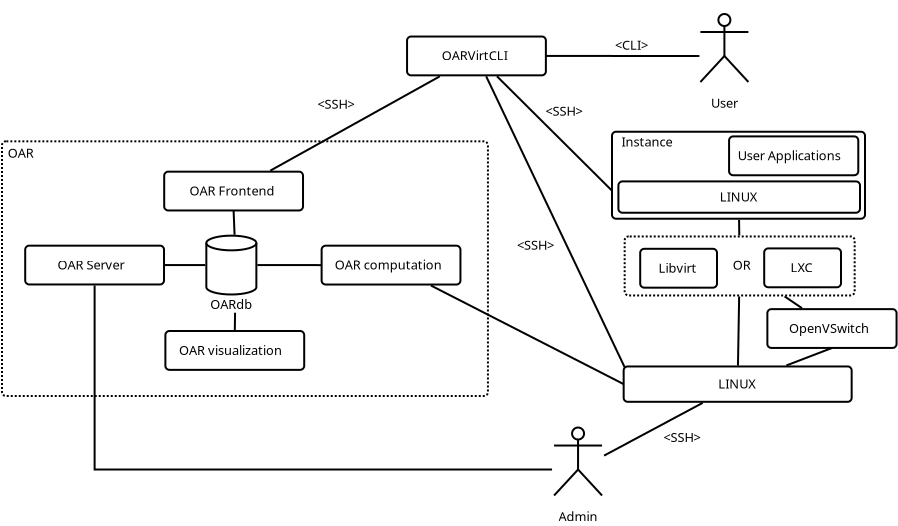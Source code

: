 <?xml version="1.0" encoding="UTF-8"?>
<dia:diagram xmlns:dia="http://www.lysator.liu.se/~alla/dia/">
  <dia:layer name="Arrière-plan" visible="true" active="true">
    <dia:object type="Standard - Box" version="0" id="O0">
      <dia:attribute name="obj_pos">
        <dia:point val="22.617,27.33"/>
      </dia:attribute>
      <dia:attribute name="obj_bb">
        <dia:rectangle val="22.567,27.28;46.964,40.115"/>
      </dia:attribute>
      <dia:attribute name="elem_corner">
        <dia:point val="22.617,27.33"/>
      </dia:attribute>
      <dia:attribute name="elem_width">
        <dia:real val="24.297"/>
      </dia:attribute>
      <dia:attribute name="elem_height">
        <dia:real val="12.735"/>
      </dia:attribute>
      <dia:attribute name="border_width">
        <dia:real val="0.1"/>
      </dia:attribute>
      <dia:attribute name="show_background">
        <dia:boolean val="false"/>
      </dia:attribute>
      <dia:attribute name="line_style">
        <dia:enum val="4"/>
      </dia:attribute>
      <dia:attribute name="corner_radius">
        <dia:real val="0.2"/>
      </dia:attribute>
    </dia:object>
    <dia:group>
      <dia:object type="Standard - Box" version="0" id="O1">
        <dia:attribute name="obj_pos">
          <dia:point val="60.885,35.721"/>
        </dia:attribute>
        <dia:attribute name="obj_bb">
          <dia:rectangle val="60.835,35.671;67.395,37.712"/>
        </dia:attribute>
        <dia:attribute name="elem_corner">
          <dia:point val="60.885,35.721"/>
        </dia:attribute>
        <dia:attribute name="elem_width">
          <dia:real val="6.46"/>
        </dia:attribute>
        <dia:attribute name="elem_height">
          <dia:real val="1.941"/>
        </dia:attribute>
        <dia:attribute name="border_width">
          <dia:real val="0.1"/>
        </dia:attribute>
        <dia:attribute name="show_background">
          <dia:boolean val="true"/>
        </dia:attribute>
        <dia:attribute name="corner_radius">
          <dia:real val="0.2"/>
        </dia:attribute>
      </dia:object>
      <dia:object type="Standard - Text" version="1" id="O2">
        <dia:attribute name="obj_pos">
          <dia:point val="61.973,36.914"/>
        </dia:attribute>
        <dia:attribute name="obj_bb">
          <dia:rectangle val="61.973,36.319;66.238,37.067"/>
        </dia:attribute>
        <dia:attribute name="text">
          <dia:composite type="text">
            <dia:attribute name="string">
              <dia:string>#OpenVSwitch#</dia:string>
            </dia:attribute>
            <dia:attribute name="font">
              <dia:font family="sans" style="0" name="Helvetica"/>
            </dia:attribute>
            <dia:attribute name="height">
              <dia:real val="0.8"/>
            </dia:attribute>
            <dia:attribute name="pos">
              <dia:point val="61.973,36.914"/>
            </dia:attribute>
            <dia:attribute name="color">
              <dia:color val="#000000"/>
            </dia:attribute>
            <dia:attribute name="alignment">
              <dia:enum val="0"/>
            </dia:attribute>
          </dia:composite>
        </dia:attribute>
        <dia:attribute name="valign">
          <dia:enum val="3"/>
        </dia:attribute>
      </dia:object>
    </dia:group>
    <dia:object type="Standard - Line" version="0" id="O3">
      <dia:attribute name="obj_pos">
        <dia:point val="59.471,31.251"/>
      </dia:attribute>
      <dia:attribute name="obj_bb">
        <dia:rectangle val="59.42,31.2;59.531,32.089"/>
      </dia:attribute>
      <dia:attribute name="conn_endpoints">
        <dia:point val="59.471,31.251"/>
        <dia:point val="59.481,32.038"/>
      </dia:attribute>
      <dia:attribute name="numcp">
        <dia:int val="1"/>
      </dia:attribute>
      <dia:connections>
        <dia:connection handle="0" to="O10" connection="8"/>
        <dia:connection handle="1" to="O18" connection="8"/>
      </dia:connections>
    </dia:object>
    <dia:object type="Standard - Line" version="0" id="O4">
      <dia:attribute name="obj_pos">
        <dia:point val="59.416,38.543"/>
      </dia:attribute>
      <dia:attribute name="obj_bb">
        <dia:rectangle val="59.365,35.037;59.525,38.594"/>
      </dia:attribute>
      <dia:attribute name="conn_endpoints">
        <dia:point val="59.416,38.543"/>
        <dia:point val="59.474,35.088"/>
      </dia:attribute>
      <dia:attribute name="numcp">
        <dia:int val="1"/>
      </dia:attribute>
      <dia:connections>
        <dia:connection handle="0" to="O16" connection="8"/>
        <dia:connection handle="1" to="O18" connection="8"/>
      </dia:connections>
    </dia:object>
    <dia:object type="Standard - Line" version="0" id="O5">
      <dia:attribute name="obj_pos">
        <dia:point val="64.115,37.663"/>
      </dia:attribute>
      <dia:attribute name="obj_bb">
        <dia:rectangle val="61.769,37.598;64.18,38.603"/>
      </dia:attribute>
      <dia:attribute name="conn_endpoints">
        <dia:point val="64.115,37.663"/>
        <dia:point val="61.834,38.538"/>
      </dia:attribute>
      <dia:attribute name="numcp">
        <dia:int val="1"/>
      </dia:attribute>
      <dia:connections>
        <dia:connection handle="0" to="O1" connection="6"/>
        <dia:connection handle="1" to="O16" connection="8"/>
      </dia:connections>
    </dia:object>
    <dia:object type="UML - Actor" version="0" id="O6">
      <dia:attribute name="obj_pos">
        <dia:point val="58.737,23.065"/>
      </dia:attribute>
      <dia:attribute name="obj_bb">
        <dia:rectangle val="57.437,20.315;60.037,25.815"/>
      </dia:attribute>
      <dia:attribute name="meta">
        <dia:composite type="dict"/>
      </dia:attribute>
      <dia:attribute name="elem_corner">
        <dia:point val="57.487,20.365"/>
      </dia:attribute>
      <dia:attribute name="elem_width">
        <dia:real val="2.5"/>
      </dia:attribute>
      <dia:attribute name="elem_height">
        <dia:real val="5.4"/>
      </dia:attribute>
      <dia:attribute name="line_width">
        <dia:real val="0.1"/>
      </dia:attribute>
      <dia:attribute name="line_colour">
        <dia:color val="#000000"/>
      </dia:attribute>
      <dia:attribute name="fill_colour">
        <dia:color val="#ffffff"/>
      </dia:attribute>
      <dia:attribute name="text">
        <dia:composite type="text">
          <dia:attribute name="string">
            <dia:string>#User#</dia:string>
          </dia:attribute>
          <dia:attribute name="font">
            <dia:font family="sans" style="0" name="Helvetica"/>
          </dia:attribute>
          <dia:attribute name="height">
            <dia:real val="0.8"/>
          </dia:attribute>
          <dia:attribute name="pos">
            <dia:point val="58.737,25.56"/>
          </dia:attribute>
          <dia:attribute name="color">
            <dia:color val="#000000"/>
          </dia:attribute>
          <dia:attribute name="alignment">
            <dia:enum val="1"/>
          </dia:attribute>
        </dia:composite>
      </dia:attribute>
    </dia:object>
    <dia:object type="UML - Actor" version="0" id="O7">
      <dia:attribute name="obj_pos">
        <dia:point val="51.42,43.741"/>
      </dia:attribute>
      <dia:attribute name="obj_bb">
        <dia:rectangle val="50.12,40.991;52.72,46.491"/>
      </dia:attribute>
      <dia:attribute name="meta">
        <dia:composite type="dict"/>
      </dia:attribute>
      <dia:attribute name="elem_corner">
        <dia:point val="50.17,41.041"/>
      </dia:attribute>
      <dia:attribute name="elem_width">
        <dia:real val="2.5"/>
      </dia:attribute>
      <dia:attribute name="elem_height">
        <dia:real val="5.4"/>
      </dia:attribute>
      <dia:attribute name="line_width">
        <dia:real val="0.1"/>
      </dia:attribute>
      <dia:attribute name="line_colour">
        <dia:color val="#000000"/>
      </dia:attribute>
      <dia:attribute name="fill_colour">
        <dia:color val="#ffffff"/>
      </dia:attribute>
      <dia:attribute name="text">
        <dia:composite type="text">
          <dia:attribute name="string">
            <dia:string>#Admin#</dia:string>
          </dia:attribute>
          <dia:attribute name="font">
            <dia:font family="sans" style="0" name="Helvetica"/>
          </dia:attribute>
          <dia:attribute name="height">
            <dia:real val="0.8"/>
          </dia:attribute>
          <dia:attribute name="pos">
            <dia:point val="51.42,46.236"/>
          </dia:attribute>
          <dia:attribute name="color">
            <dia:color val="#000000"/>
          </dia:attribute>
          <dia:attribute name="alignment">
            <dia:enum val="1"/>
          </dia:attribute>
        </dia:composite>
      </dia:attribute>
    </dia:object>
    <dia:object type="Standard - Line" version="0" id="O8">
      <dia:attribute name="obj_pos">
        <dia:point val="49.811,23.062"/>
      </dia:attribute>
      <dia:attribute name="obj_bb">
        <dia:rectangle val="49.761,23.012;57.537,23.115"/>
      </dia:attribute>
      <dia:attribute name="conn_endpoints">
        <dia:point val="49.811,23.062"/>
        <dia:point val="57.487,23.065"/>
      </dia:attribute>
      <dia:attribute name="numcp">
        <dia:int val="1"/>
      </dia:attribute>
      <dia:connections>
        <dia:connection handle="0" to="O44" connection="4"/>
        <dia:connection handle="1" to="O6" connection="3"/>
      </dia:connections>
    </dia:object>
    <dia:object type="Standard - Line" version="0" id="O9">
      <dia:attribute name="obj_pos">
        <dia:point val="53.437,30.119"/>
      </dia:attribute>
      <dia:attribute name="obj_bb">
        <dia:rectangle val="47.297,24.012;53.508,30.189"/>
      </dia:attribute>
      <dia:attribute name="conn_endpoints">
        <dia:point val="53.437,30.119"/>
        <dia:point val="47.367,24.082"/>
      </dia:attribute>
      <dia:attribute name="numcp">
        <dia:int val="1"/>
      </dia:attribute>
      <dia:connections>
        <dia:connection handle="0" to="O12" connection="3"/>
        <dia:connection handle="1" to="O44" connection="8"/>
      </dia:connections>
    </dia:object>
    <dia:group>
      <dia:object type="Standard - Box" version="0" id="O10">
        <dia:attribute name="obj_pos">
          <dia:point val="53.117,26.851"/>
        </dia:attribute>
        <dia:attribute name="obj_bb">
          <dia:rectangle val="53.067,26.801;65.817,31.251"/>
        </dia:attribute>
        <dia:attribute name="elem_corner">
          <dia:point val="53.117,26.851"/>
        </dia:attribute>
        <dia:attribute name="elem_width">
          <dia:real val="12.65"/>
        </dia:attribute>
        <dia:attribute name="elem_height">
          <dia:real val="4.35"/>
        </dia:attribute>
        <dia:attribute name="border_width">
          <dia:real val="0.1"/>
        </dia:attribute>
        <dia:attribute name="show_background">
          <dia:boolean val="true"/>
        </dia:attribute>
        <dia:attribute name="corner_radius">
          <dia:real val="0.2"/>
        </dia:attribute>
      </dia:object>
      <dia:object type="Standard - Text" version="1" id="O11">
        <dia:attribute name="obj_pos">
          <dia:point val="53.591,27.591"/>
        </dia:attribute>
        <dia:attribute name="obj_bb">
          <dia:rectangle val="53.591,26.996;56.313,27.743"/>
        </dia:attribute>
        <dia:attribute name="text">
          <dia:composite type="text">
            <dia:attribute name="string">
              <dia:string>#Instance#</dia:string>
            </dia:attribute>
            <dia:attribute name="font">
              <dia:font family="sans" style="0" name="Helvetica"/>
            </dia:attribute>
            <dia:attribute name="height">
              <dia:real val="0.8"/>
            </dia:attribute>
            <dia:attribute name="pos">
              <dia:point val="53.591,27.591"/>
            </dia:attribute>
            <dia:attribute name="color">
              <dia:color val="#000000"/>
            </dia:attribute>
            <dia:attribute name="alignment">
              <dia:enum val="0"/>
            </dia:attribute>
          </dia:composite>
        </dia:attribute>
        <dia:attribute name="valign">
          <dia:enum val="3"/>
        </dia:attribute>
      </dia:object>
      <dia:object type="Standard - Box" version="0" id="O12">
        <dia:attribute name="obj_pos">
          <dia:point val="53.437,29.336"/>
        </dia:attribute>
        <dia:attribute name="obj_bb">
          <dia:rectangle val="53.387,29.286;65.567,30.951"/>
        </dia:attribute>
        <dia:attribute name="elem_corner">
          <dia:point val="53.437,29.336"/>
        </dia:attribute>
        <dia:attribute name="elem_width">
          <dia:real val="12.08"/>
        </dia:attribute>
        <dia:attribute name="elem_height">
          <dia:real val="1.565"/>
        </dia:attribute>
        <dia:attribute name="border_width">
          <dia:real val="0.1"/>
        </dia:attribute>
        <dia:attribute name="show_background">
          <dia:boolean val="true"/>
        </dia:attribute>
        <dia:attribute name="corner_radius">
          <dia:real val="0.2"/>
        </dia:attribute>
      </dia:object>
      <dia:object type="Standard - Text" version="1" id="O13">
        <dia:attribute name="obj_pos">
          <dia:point val="58.51,30.341"/>
        </dia:attribute>
        <dia:attribute name="obj_bb">
          <dia:rectangle val="58.51,29.746;60.442,30.494"/>
        </dia:attribute>
        <dia:attribute name="text">
          <dia:composite type="text">
            <dia:attribute name="string">
              <dia:string>#LINUX#</dia:string>
            </dia:attribute>
            <dia:attribute name="font">
              <dia:font family="sans" style="0" name="Helvetica"/>
            </dia:attribute>
            <dia:attribute name="height">
              <dia:real val="0.8"/>
            </dia:attribute>
            <dia:attribute name="pos">
              <dia:point val="58.51,30.341"/>
            </dia:attribute>
            <dia:attribute name="color">
              <dia:color val="#000000"/>
            </dia:attribute>
            <dia:attribute name="alignment">
              <dia:enum val="0"/>
            </dia:attribute>
          </dia:composite>
        </dia:attribute>
        <dia:attribute name="valign">
          <dia:enum val="3"/>
        </dia:attribute>
      </dia:object>
      <dia:object type="Standard - Box" version="0" id="O14">
        <dia:attribute name="obj_pos">
          <dia:point val="58.971,27.086"/>
        </dia:attribute>
        <dia:attribute name="obj_bb">
          <dia:rectangle val="58.921,27.036;65.481,29.078"/>
        </dia:attribute>
        <dia:attribute name="elem_corner">
          <dia:point val="58.971,27.086"/>
        </dia:attribute>
        <dia:attribute name="elem_width">
          <dia:real val="6.46"/>
        </dia:attribute>
        <dia:attribute name="elem_height">
          <dia:real val="1.941"/>
        </dia:attribute>
        <dia:attribute name="border_width">
          <dia:real val="0.1"/>
        </dia:attribute>
        <dia:attribute name="show_background">
          <dia:boolean val="true"/>
        </dia:attribute>
        <dia:attribute name="corner_radius">
          <dia:real val="0.2"/>
        </dia:attribute>
      </dia:object>
      <dia:object type="Standard - Text" version="1" id="O15">
        <dia:attribute name="obj_pos">
          <dia:point val="59.406,28.279"/>
        </dia:attribute>
        <dia:attribute name="obj_bb">
          <dia:rectangle val="59.406,27.684;64.976,28.432"/>
        </dia:attribute>
        <dia:attribute name="text">
          <dia:composite type="text">
            <dia:attribute name="string">
              <dia:string>#User Applications#</dia:string>
            </dia:attribute>
            <dia:attribute name="font">
              <dia:font family="sans" style="0" name="Helvetica"/>
            </dia:attribute>
            <dia:attribute name="height">
              <dia:real val="0.8"/>
            </dia:attribute>
            <dia:attribute name="pos">
              <dia:point val="59.406,28.279"/>
            </dia:attribute>
            <dia:attribute name="color">
              <dia:color val="#000000"/>
            </dia:attribute>
            <dia:attribute name="alignment">
              <dia:enum val="0"/>
            </dia:attribute>
          </dia:composite>
        </dia:attribute>
        <dia:attribute name="valign">
          <dia:enum val="3"/>
        </dia:attribute>
      </dia:object>
    </dia:group>
    <dia:object type="Standard - Box" version="0" id="O16">
      <dia:attribute name="obj_pos">
        <dia:point val="53.7,38.587"/>
      </dia:attribute>
      <dia:attribute name="obj_bb">
        <dia:rectangle val="53.65,38.538;65.15,40.406"/>
      </dia:attribute>
      <dia:attribute name="elem_corner">
        <dia:point val="53.7,38.587"/>
      </dia:attribute>
      <dia:attribute name="elem_width">
        <dia:real val="11.4"/>
      </dia:attribute>
      <dia:attribute name="elem_height">
        <dia:real val="1.769"/>
      </dia:attribute>
      <dia:attribute name="border_width">
        <dia:real val="0.1"/>
      </dia:attribute>
      <dia:attribute name="show_background">
        <dia:boolean val="true"/>
      </dia:attribute>
      <dia:attribute name="corner_radius">
        <dia:real val="0.2"/>
      </dia:attribute>
    </dia:object>
    <dia:object type="Standard - Text" version="1" id="O17">
      <dia:attribute name="obj_pos">
        <dia:point val="58.434,39.693"/>
      </dia:attribute>
      <dia:attribute name="obj_bb">
        <dia:rectangle val="58.434,39.098;60.366,39.846"/>
      </dia:attribute>
      <dia:attribute name="text">
        <dia:composite type="text">
          <dia:attribute name="string">
            <dia:string>#LINUX#</dia:string>
          </dia:attribute>
          <dia:attribute name="font">
            <dia:font family="sans" style="0" name="Helvetica"/>
          </dia:attribute>
          <dia:attribute name="height">
            <dia:real val="0.8"/>
          </dia:attribute>
          <dia:attribute name="pos">
            <dia:point val="58.434,39.693"/>
          </dia:attribute>
          <dia:attribute name="color">
            <dia:color val="#000000"/>
          </dia:attribute>
          <dia:attribute name="alignment">
            <dia:enum val="0"/>
          </dia:attribute>
        </dia:composite>
      </dia:attribute>
      <dia:attribute name="valign">
        <dia:enum val="3"/>
      </dia:attribute>
    </dia:object>
    <dia:group>
      <dia:object type="Standard - Box" version="0" id="O18">
        <dia:attribute name="obj_pos">
          <dia:point val="53.75,32.087"/>
        </dia:attribute>
        <dia:attribute name="obj_bb">
          <dia:rectangle val="53.7,32.038;65.3,35.087"/>
        </dia:attribute>
        <dia:attribute name="elem_corner">
          <dia:point val="53.75,32.087"/>
        </dia:attribute>
        <dia:attribute name="elem_width">
          <dia:real val="11.5"/>
        </dia:attribute>
        <dia:attribute name="elem_height">
          <dia:real val="2.95"/>
        </dia:attribute>
        <dia:attribute name="border_width">
          <dia:real val="0.1"/>
        </dia:attribute>
        <dia:attribute name="show_background">
          <dia:boolean val="false"/>
        </dia:attribute>
        <dia:attribute name="line_style">
          <dia:enum val="4"/>
        </dia:attribute>
        <dia:attribute name="corner_radius">
          <dia:real val="0.2"/>
        </dia:attribute>
      </dia:object>
      <dia:group>
        <dia:object type="Standard - Box" version="0" id="O19">
          <dia:attribute name="obj_pos">
            <dia:point val="54.527,32.706"/>
          </dia:attribute>
          <dia:attribute name="obj_bb">
            <dia:rectangle val="54.477,32.656;58.417,34.697"/>
          </dia:attribute>
          <dia:attribute name="elem_corner">
            <dia:point val="54.527,32.706"/>
          </dia:attribute>
          <dia:attribute name="elem_width">
            <dia:real val="3.84"/>
          </dia:attribute>
          <dia:attribute name="elem_height">
            <dia:real val="1.941"/>
          </dia:attribute>
          <dia:attribute name="border_width">
            <dia:real val="0.1"/>
          </dia:attribute>
          <dia:attribute name="show_background">
            <dia:boolean val="true"/>
          </dia:attribute>
          <dia:attribute name="corner_radius">
            <dia:real val="0.2"/>
          </dia:attribute>
        </dia:object>
        <dia:object type="Standard - Text" version="1" id="O20">
          <dia:attribute name="obj_pos">
            <dia:point val="55.441,33.899"/>
          </dia:attribute>
          <dia:attribute name="obj_bb">
            <dia:rectangle val="55.441,33.304;57.453,34.052"/>
          </dia:attribute>
          <dia:attribute name="text">
            <dia:composite type="text">
              <dia:attribute name="string">
                <dia:string>#Libvirt#</dia:string>
              </dia:attribute>
              <dia:attribute name="font">
                <dia:font family="sans" style="0" name="Helvetica"/>
              </dia:attribute>
              <dia:attribute name="height">
                <dia:real val="0.8"/>
              </dia:attribute>
              <dia:attribute name="pos">
                <dia:point val="55.441,33.899"/>
              </dia:attribute>
              <dia:attribute name="color">
                <dia:color val="#000000"/>
              </dia:attribute>
              <dia:attribute name="alignment">
                <dia:enum val="0"/>
              </dia:attribute>
            </dia:composite>
          </dia:attribute>
          <dia:attribute name="valign">
            <dia:enum val="3"/>
          </dia:attribute>
        </dia:object>
      </dia:group>
      <dia:group>
        <dia:object type="Standard - Box" version="0" id="O21">
          <dia:attribute name="obj_pos">
            <dia:point val="60.727,32.686"/>
          </dia:attribute>
          <dia:attribute name="obj_bb">
            <dia:rectangle val="60.677,32.636;64.617,34.678"/>
          </dia:attribute>
          <dia:attribute name="elem_corner">
            <dia:point val="60.727,32.686"/>
          </dia:attribute>
          <dia:attribute name="elem_width">
            <dia:real val="3.84"/>
          </dia:attribute>
          <dia:attribute name="elem_height">
            <dia:real val="1.941"/>
          </dia:attribute>
          <dia:attribute name="border_width">
            <dia:real val="0.1"/>
          </dia:attribute>
          <dia:attribute name="show_background">
            <dia:boolean val="true"/>
          </dia:attribute>
          <dia:attribute name="corner_radius">
            <dia:real val="0.2"/>
          </dia:attribute>
        </dia:object>
        <dia:object type="Standard - Text" version="1" id="O22">
          <dia:attribute name="obj_pos">
            <dia:point val="62.038,33.879"/>
          </dia:attribute>
          <dia:attribute name="obj_bb">
            <dia:rectangle val="62.038,33.284;63.233,34.032"/>
          </dia:attribute>
          <dia:attribute name="text">
            <dia:composite type="text">
              <dia:attribute name="string">
                <dia:string>#LXC#</dia:string>
              </dia:attribute>
              <dia:attribute name="font">
                <dia:font family="sans" style="0" name="Helvetica"/>
              </dia:attribute>
              <dia:attribute name="height">
                <dia:real val="0.8"/>
              </dia:attribute>
              <dia:attribute name="pos">
                <dia:point val="62.038,33.879"/>
              </dia:attribute>
              <dia:attribute name="color">
                <dia:color val="#000000"/>
              </dia:attribute>
              <dia:attribute name="alignment">
                <dia:enum val="0"/>
              </dia:attribute>
            </dia:composite>
          </dia:attribute>
          <dia:attribute name="valign">
            <dia:enum val="3"/>
          </dia:attribute>
        </dia:object>
      </dia:group>
      <dia:object type="Standard - Text" version="1" id="O23">
        <dia:attribute name="obj_pos">
          <dia:point val="59.15,33.75"/>
        </dia:attribute>
        <dia:attribute name="obj_bb">
          <dia:rectangle val="59.15,33.155;60.1,33.903"/>
        </dia:attribute>
        <dia:attribute name="text">
          <dia:composite type="text">
            <dia:attribute name="string">
              <dia:string>#OR#</dia:string>
            </dia:attribute>
            <dia:attribute name="font">
              <dia:font family="sans" style="0" name="Helvetica"/>
            </dia:attribute>
            <dia:attribute name="height">
              <dia:real val="0.8"/>
            </dia:attribute>
            <dia:attribute name="pos">
              <dia:point val="59.15,33.75"/>
            </dia:attribute>
            <dia:attribute name="color">
              <dia:color val="#000000"/>
            </dia:attribute>
            <dia:attribute name="alignment">
              <dia:enum val="0"/>
            </dia:attribute>
          </dia:composite>
        </dia:attribute>
        <dia:attribute name="valign">
          <dia:enum val="3"/>
        </dia:attribute>
      </dia:object>
    </dia:group>
    <dia:object type="Standard - Line" version="0" id="O24">
      <dia:attribute name="obj_pos">
        <dia:point val="62.609,35.671"/>
      </dia:attribute>
      <dia:attribute name="obj_bb">
        <dia:rectangle val="61.68,35.018;62.679,35.74"/>
      </dia:attribute>
      <dia:attribute name="conn_endpoints">
        <dia:point val="62.609,35.671"/>
        <dia:point val="61.75,35.088"/>
      </dia:attribute>
      <dia:attribute name="numcp">
        <dia:int val="1"/>
      </dia:attribute>
      <dia:connections>
        <dia:connection handle="0" to="O1" connection="8"/>
        <dia:connection handle="1" to="O18" connection="8"/>
      </dia:connections>
    </dia:object>
    <dia:object type="Standard - Line" version="0" id="O25">
      <dia:attribute name="obj_pos">
        <dia:point val="44.507,24.082"/>
      </dia:attribute>
      <dia:attribute name="obj_bb">
        <dia:rectangle val="35.963,24.014;44.575,28.865"/>
      </dia:attribute>
      <dia:attribute name="conn_endpoints">
        <dia:point val="44.507,24.082"/>
        <dia:point val="36.031,28.797"/>
      </dia:attribute>
      <dia:attribute name="numcp">
        <dia:int val="1"/>
      </dia:attribute>
      <dia:connections>
        <dia:connection handle="0" to="O44" connection="8"/>
        <dia:connection handle="1" to="O35" connection="8"/>
      </dia:connections>
    </dia:object>
    <dia:object type="Standard - Line" version="0" id="O26">
      <dia:attribute name="obj_pos">
        <dia:point val="44.064,34.541"/>
      </dia:attribute>
      <dia:attribute name="obj_bb">
        <dia:rectangle val="43.997,34.474;53.767,39.539"/>
      </dia:attribute>
      <dia:attribute name="conn_endpoints">
        <dia:point val="44.064,34.541"/>
        <dia:point val="53.7,39.472"/>
      </dia:attribute>
      <dia:attribute name="numcp">
        <dia:int val="2"/>
      </dia:attribute>
      <dia:connections>
        <dia:connection handle="0" to="O33" connection="8"/>
        <dia:connection handle="1" to="O16" connection="3"/>
      </dia:connections>
    </dia:object>
    <dia:object type="Standard - Line" version="0" id="O27">
      <dia:attribute name="obj_pos">
        <dia:point val="32.784,33.518"/>
      </dia:attribute>
      <dia:attribute name="obj_bb">
        <dia:rectangle val="30.668,33.468;32.834,33.568"/>
      </dia:attribute>
      <dia:attribute name="conn_endpoints">
        <dia:point val="32.784,33.518"/>
        <dia:point val="30.718,33.518"/>
      </dia:attribute>
      <dia:attribute name="numcp">
        <dia:int val="1"/>
      </dia:attribute>
      <dia:connections>
        <dia:connection handle="0" to="O37" connection="2"/>
        <dia:connection handle="1" to="O40" connection="4"/>
      </dia:connections>
    </dia:object>
    <dia:object type="Standard - Line" version="0" id="O28">
      <dia:attribute name="obj_pos">
        <dia:point val="34.197,30.788"/>
      </dia:attribute>
      <dia:attribute name="obj_bb">
        <dia:rectangle val="34.145,30.736;34.297,32.055"/>
      </dia:attribute>
      <dia:attribute name="conn_endpoints">
        <dia:point val="34.197,30.788"/>
        <dia:point val="34.246,32.003"/>
      </dia:attribute>
      <dia:attribute name="numcp">
        <dia:int val="1"/>
      </dia:attribute>
      <dia:connections>
        <dia:connection handle="0" to="O35" connection="6"/>
        <dia:connection handle="1" to="O37" connection="2"/>
      </dia:connections>
    </dia:object>
    <dia:object type="Standard - Line" version="0" id="O29">
      <dia:attribute name="obj_pos">
        <dia:point val="35.386,33.519"/>
      </dia:attribute>
      <dia:attribute name="obj_bb">
        <dia:rectangle val="35.336,33.469;38.648,33.571"/>
      </dia:attribute>
      <dia:attribute name="conn_endpoints">
        <dia:point val="35.386,33.519"/>
        <dia:point val="38.598,33.52"/>
      </dia:attribute>
      <dia:attribute name="numcp">
        <dia:int val="1"/>
      </dia:attribute>
      <dia:connections>
        <dia:connection handle="0" to="O37" connection="2"/>
        <dia:connection handle="1" to="O33" connection="3"/>
      </dia:connections>
    </dia:object>
    <dia:object type="Standard - Line" version="0" id="O30">
      <dia:attribute name="obj_pos">
        <dia:point val="34.272,35.794"/>
      </dia:attribute>
      <dia:attribute name="obj_bb">
        <dia:rectangle val="34.206,35.743;34.323,36.867"/>
      </dia:attribute>
      <dia:attribute name="conn_endpoints">
        <dia:point val="34.272,35.794"/>
        <dia:point val="34.257,36.816"/>
      </dia:attribute>
      <dia:attribute name="numcp">
        <dia:int val="1"/>
      </dia:attribute>
      <dia:connections>
        <dia:connection handle="0" to="O37" connection="2"/>
        <dia:connection handle="1" to="O38" connection="1"/>
      </dia:connections>
    </dia:object>
    <dia:object type="Standard - Text" version="1" id="O31">
      <dia:attribute name="obj_pos">
        <dia:point val="34.766,33.698"/>
      </dia:attribute>
      <dia:attribute name="obj_bb">
        <dia:rectangle val="34.766,33.103;34.766,33.85"/>
      </dia:attribute>
      <dia:attribute name="text">
        <dia:composite type="text">
          <dia:attribute name="string">
            <dia:string>##</dia:string>
          </dia:attribute>
          <dia:attribute name="font">
            <dia:font family="sans" style="0" name="Helvetica"/>
          </dia:attribute>
          <dia:attribute name="height">
            <dia:real val="0.8"/>
          </dia:attribute>
          <dia:attribute name="pos">
            <dia:point val="34.766,33.698"/>
          </dia:attribute>
          <dia:attribute name="color">
            <dia:color val="#000000"/>
          </dia:attribute>
          <dia:attribute name="alignment">
            <dia:enum val="0"/>
          </dia:attribute>
        </dia:composite>
      </dia:attribute>
      <dia:attribute name="valign">
        <dia:enum val="3"/>
      </dia:attribute>
      <dia:connections>
        <dia:connection handle="0" to="O0" connection="8"/>
      </dia:connections>
    </dia:object>
    <dia:object type="Standard - Text" version="1" id="O32">
      <dia:attribute name="obj_pos">
        <dia:point val="22.91,28.151"/>
      </dia:attribute>
      <dia:attribute name="obj_bb">
        <dia:rectangle val="22.91,27.556;24.288,28.304"/>
      </dia:attribute>
      <dia:attribute name="text">
        <dia:composite type="text">
          <dia:attribute name="string">
            <dia:string>#OAR#</dia:string>
          </dia:attribute>
          <dia:attribute name="font">
            <dia:font family="sans" style="0" name="Helvetica"/>
          </dia:attribute>
          <dia:attribute name="height">
            <dia:real val="0.8"/>
          </dia:attribute>
          <dia:attribute name="pos">
            <dia:point val="22.91,28.151"/>
          </dia:attribute>
          <dia:attribute name="color">
            <dia:color val="#000000"/>
          </dia:attribute>
          <dia:attribute name="alignment">
            <dia:enum val="0"/>
          </dia:attribute>
        </dia:composite>
      </dia:attribute>
      <dia:attribute name="valign">
        <dia:enum val="3"/>
      </dia:attribute>
    </dia:object>
    <dia:group>
      <dia:object type="Standard - Box" version="0" id="O33">
        <dia:attribute name="obj_pos">
          <dia:point val="38.598,32.55"/>
        </dia:attribute>
        <dia:attribute name="obj_bb">
          <dia:rectangle val="38.548,32.5;45.59,34.541"/>
        </dia:attribute>
        <dia:attribute name="elem_corner">
          <dia:point val="38.598,32.55"/>
        </dia:attribute>
        <dia:attribute name="elem_width">
          <dia:real val="6.941"/>
        </dia:attribute>
        <dia:attribute name="elem_height">
          <dia:real val="1.941"/>
        </dia:attribute>
        <dia:attribute name="border_width">
          <dia:real val="0.1"/>
        </dia:attribute>
        <dia:attribute name="show_background">
          <dia:boolean val="true"/>
        </dia:attribute>
        <dia:attribute name="corner_radius">
          <dia:real val="0.2"/>
        </dia:attribute>
      </dia:object>
      <dia:object type="Standard - Text" version="1" id="O34">
        <dia:attribute name="obj_pos">
          <dia:point val="39.256,33.743"/>
        </dia:attribute>
        <dia:attribute name="obj_bb">
          <dia:rectangle val="39.256,33.148;44.883,33.895"/>
        </dia:attribute>
        <dia:attribute name="text">
          <dia:composite type="text">
            <dia:attribute name="string">
              <dia:string>#OAR computation#</dia:string>
            </dia:attribute>
            <dia:attribute name="font">
              <dia:font family="sans" style="0" name="Helvetica"/>
            </dia:attribute>
            <dia:attribute name="height">
              <dia:real val="0.8"/>
            </dia:attribute>
            <dia:attribute name="pos">
              <dia:point val="39.256,33.743"/>
            </dia:attribute>
            <dia:attribute name="color">
              <dia:color val="#000000"/>
            </dia:attribute>
            <dia:attribute name="alignment">
              <dia:enum val="0"/>
            </dia:attribute>
          </dia:composite>
        </dia:attribute>
        <dia:attribute name="valign">
          <dia:enum val="3"/>
        </dia:attribute>
      </dia:object>
    </dia:group>
    <dia:group>
      <dia:object type="Standard - Box" version="0" id="O35">
        <dia:attribute name="obj_pos">
          <dia:point val="30.727,28.847"/>
        </dia:attribute>
        <dia:attribute name="obj_bb">
          <dia:rectangle val="30.677,28.797;37.718,30.838"/>
        </dia:attribute>
        <dia:attribute name="elem_corner">
          <dia:point val="30.727,28.847"/>
        </dia:attribute>
        <dia:attribute name="elem_width">
          <dia:real val="6.941"/>
        </dia:attribute>
        <dia:attribute name="elem_height">
          <dia:real val="1.941"/>
        </dia:attribute>
        <dia:attribute name="border_width">
          <dia:real val="0.1"/>
        </dia:attribute>
        <dia:attribute name="show_background">
          <dia:boolean val="true"/>
        </dia:attribute>
        <dia:attribute name="corner_radius">
          <dia:real val="0.2"/>
        </dia:attribute>
      </dia:object>
      <dia:object type="Standard - Text" version="1" id="O36">
        <dia:attribute name="obj_pos">
          <dia:point val="31.996,30.04"/>
        </dia:attribute>
        <dia:attribute name="obj_bb">
          <dia:rectangle val="31.996,29.445;36.398,30.193"/>
        </dia:attribute>
        <dia:attribute name="text">
          <dia:composite type="text">
            <dia:attribute name="string">
              <dia:string>#OAR Frontend#</dia:string>
            </dia:attribute>
            <dia:attribute name="font">
              <dia:font family="sans" style="0" name="Helvetica"/>
            </dia:attribute>
            <dia:attribute name="height">
              <dia:real val="0.8"/>
            </dia:attribute>
            <dia:attribute name="pos">
              <dia:point val="31.996,30.04"/>
            </dia:attribute>
            <dia:attribute name="color">
              <dia:color val="#000000"/>
            </dia:attribute>
            <dia:attribute name="alignment">
              <dia:enum val="0"/>
            </dia:attribute>
          </dia:composite>
        </dia:attribute>
        <dia:attribute name="valign">
          <dia:enum val="3"/>
        </dia:attribute>
      </dia:object>
    </dia:group>
    <dia:object type="Network - Storage" version="1" id="O37">
      <dia:attribute name="obj_pos">
        <dia:point val="32.834,32.047"/>
      </dia:attribute>
      <dia:attribute name="obj_bb">
        <dia:rectangle val="32.784,31.997;35.386,35.842"/>
      </dia:attribute>
      <dia:attribute name="meta">
        <dia:composite type="dict"/>
      </dia:attribute>
      <dia:attribute name="elem_corner">
        <dia:point val="32.834,32.047"/>
      </dia:attribute>
      <dia:attribute name="elem_width">
        <dia:real val="2.501"/>
      </dia:attribute>
      <dia:attribute name="elem_height">
        <dia:real val="2.943"/>
      </dia:attribute>
      <dia:attribute name="line_width">
        <dia:real val="0.1"/>
      </dia:attribute>
      <dia:attribute name="line_colour">
        <dia:color val="#000000"/>
      </dia:attribute>
      <dia:attribute name="fill_colour">
        <dia:color val="#ffffff"/>
      </dia:attribute>
      <dia:attribute name="show_background">
        <dia:boolean val="true"/>
      </dia:attribute>
      <dia:attribute name="line_style">
        <dia:enum val="0"/>
        <dia:real val="1"/>
      </dia:attribute>
      <dia:attribute name="padding">
        <dia:real val="0.1"/>
      </dia:attribute>
      <dia:attribute name="text">
        <dia:composite type="text">
          <dia:attribute name="string">
            <dia:string>#OARdb#</dia:string>
          </dia:attribute>
          <dia:attribute name="font">
            <dia:font family="sans" style="0" name="Helvetica"/>
          </dia:attribute>
          <dia:attribute name="height">
            <dia:real val="0.8"/>
          </dia:attribute>
          <dia:attribute name="pos">
            <dia:point val="34.085,35.59"/>
          </dia:attribute>
          <dia:attribute name="color">
            <dia:color val="#000000"/>
          </dia:attribute>
          <dia:attribute name="alignment">
            <dia:enum val="1"/>
          </dia:attribute>
        </dia:composite>
      </dia:attribute>
      <dia:attribute name="flip_horizontal">
        <dia:boolean val="false"/>
      </dia:attribute>
      <dia:attribute name="flip_vertical">
        <dia:boolean val="false"/>
      </dia:attribute>
      <dia:attribute name="subscale">
        <dia:real val="1"/>
      </dia:attribute>
    </dia:object>
    <dia:group>
      <dia:object type="Standard - Box" version="0" id="O38">
        <dia:attribute name="obj_pos">
          <dia:point val="30.786,36.816"/>
        </dia:attribute>
        <dia:attribute name="obj_bb">
          <dia:rectangle val="30.736,36.766;37.778,38.808"/>
        </dia:attribute>
        <dia:attribute name="elem_corner">
          <dia:point val="30.786,36.816"/>
        </dia:attribute>
        <dia:attribute name="elem_width">
          <dia:real val="6.941"/>
        </dia:attribute>
        <dia:attribute name="elem_height">
          <dia:real val="1.941"/>
        </dia:attribute>
        <dia:attribute name="border_width">
          <dia:real val="0.1"/>
        </dia:attribute>
        <dia:attribute name="show_background">
          <dia:boolean val="true"/>
        </dia:attribute>
        <dia:attribute name="corner_radius">
          <dia:real val="0.2"/>
        </dia:attribute>
      </dia:object>
      <dia:object type="Standard - Text" version="1" id="O39">
        <dia:attribute name="obj_pos">
          <dia:point val="31.461,38.009"/>
        </dia:attribute>
        <dia:attribute name="obj_bb">
          <dia:rectangle val="31.461,37.414;37.036,38.162"/>
        </dia:attribute>
        <dia:attribute name="text">
          <dia:composite type="text">
            <dia:attribute name="string">
              <dia:string>#OAR visualization#</dia:string>
            </dia:attribute>
            <dia:attribute name="font">
              <dia:font family="sans" style="0" name="Helvetica"/>
            </dia:attribute>
            <dia:attribute name="height">
              <dia:real val="0.8"/>
            </dia:attribute>
            <dia:attribute name="pos">
              <dia:point val="31.461,38.009"/>
            </dia:attribute>
            <dia:attribute name="color">
              <dia:color val="#000000"/>
            </dia:attribute>
            <dia:attribute name="alignment">
              <dia:enum val="0"/>
            </dia:attribute>
          </dia:composite>
        </dia:attribute>
        <dia:attribute name="valign">
          <dia:enum val="3"/>
        </dia:attribute>
      </dia:object>
    </dia:group>
    <dia:group>
      <dia:object type="Standard - Box" version="0" id="O40">
        <dia:attribute name="obj_pos">
          <dia:point val="23.777,32.547"/>
        </dia:attribute>
        <dia:attribute name="obj_bb">
          <dia:rectangle val="23.727,32.497;30.768,34.538"/>
        </dia:attribute>
        <dia:attribute name="elem_corner">
          <dia:point val="23.777,32.547"/>
        </dia:attribute>
        <dia:attribute name="elem_width">
          <dia:real val="6.941"/>
        </dia:attribute>
        <dia:attribute name="elem_height">
          <dia:real val="1.941"/>
        </dia:attribute>
        <dia:attribute name="border_width">
          <dia:real val="0.1"/>
        </dia:attribute>
        <dia:attribute name="show_background">
          <dia:boolean val="true"/>
        </dia:attribute>
        <dia:attribute name="corner_radius">
          <dia:real val="0.2"/>
        </dia:attribute>
      </dia:object>
      <dia:object type="Standard - Text" version="1" id="O41">
        <dia:attribute name="obj_pos">
          <dia:point val="25.398,33.74"/>
        </dia:attribute>
        <dia:attribute name="obj_bb">
          <dia:rectangle val="25.398,33.145;29.08,33.893"/>
        </dia:attribute>
        <dia:attribute name="text">
          <dia:composite type="text">
            <dia:attribute name="string">
              <dia:string>#OAR Server#</dia:string>
            </dia:attribute>
            <dia:attribute name="font">
              <dia:font family="sans" style="0" name="Helvetica"/>
            </dia:attribute>
            <dia:attribute name="height">
              <dia:real val="0.8"/>
            </dia:attribute>
            <dia:attribute name="pos">
              <dia:point val="25.398,33.74"/>
            </dia:attribute>
            <dia:attribute name="color">
              <dia:color val="#000000"/>
            </dia:attribute>
            <dia:attribute name="alignment">
              <dia:enum val="0"/>
            </dia:attribute>
          </dia:composite>
        </dia:attribute>
        <dia:attribute name="valign">
          <dia:enum val="3"/>
        </dia:attribute>
      </dia:object>
    </dia:group>
    <dia:object type="Standard - Line" version="0" id="O42">
      <dia:attribute name="obj_pos">
        <dia:point val="52.72,43.045"/>
      </dia:attribute>
      <dia:attribute name="obj_bb">
        <dia:rectangle val="52.652,40.339;57.721,43.113"/>
      </dia:attribute>
      <dia:attribute name="conn_endpoints">
        <dia:point val="52.72,43.045"/>
        <dia:point val="57.653,40.406"/>
      </dia:attribute>
      <dia:attribute name="numcp">
        <dia:int val="1"/>
      </dia:attribute>
      <dia:connections>
        <dia:connection handle="0" to="O7" connection="8"/>
        <dia:connection handle="1" to="O16" connection="8"/>
      </dia:connections>
    </dia:object>
    <dia:object type="Standard - Text" version="1" id="O43">
      <dia:attribute name="obj_pos">
        <dia:point val="46.77,23.25"/>
      </dia:attribute>
      <dia:attribute name="obj_bb">
        <dia:rectangle val="46.77,22.655;46.77,23.402"/>
      </dia:attribute>
      <dia:attribute name="text">
        <dia:composite type="text">
          <dia:attribute name="string">
            <dia:string>##</dia:string>
          </dia:attribute>
          <dia:attribute name="font">
            <dia:font family="sans" style="0" name="Helvetica"/>
          </dia:attribute>
          <dia:attribute name="height">
            <dia:real val="0.8"/>
          </dia:attribute>
          <dia:attribute name="pos">
            <dia:point val="46.77,23.25"/>
          </dia:attribute>
          <dia:attribute name="color">
            <dia:color val="#000000"/>
          </dia:attribute>
          <dia:attribute name="alignment">
            <dia:enum val="0"/>
          </dia:attribute>
        </dia:composite>
      </dia:attribute>
      <dia:attribute name="valign">
        <dia:enum val="3"/>
      </dia:attribute>
    </dia:object>
    <dia:group>
      <dia:object type="Standard - Box" version="0" id="O44">
        <dia:attribute name="obj_pos">
          <dia:point val="42.87,22.091"/>
        </dia:attribute>
        <dia:attribute name="obj_bb">
          <dia:rectangle val="42.82,22.041;49.861,24.082"/>
        </dia:attribute>
        <dia:attribute name="elem_corner">
          <dia:point val="42.87,22.091"/>
        </dia:attribute>
        <dia:attribute name="elem_width">
          <dia:real val="6.941"/>
        </dia:attribute>
        <dia:attribute name="elem_height">
          <dia:real val="1.941"/>
        </dia:attribute>
        <dia:attribute name="border_width">
          <dia:real val="0.1"/>
        </dia:attribute>
        <dia:attribute name="show_background">
          <dia:boolean val="true"/>
        </dia:attribute>
        <dia:attribute name="corner_radius">
          <dia:real val="0.2"/>
        </dia:attribute>
      </dia:object>
      <dia:object type="Standard - Text" version="1" id="O45">
        <dia:attribute name="obj_pos">
          <dia:point val="44.606,23.283"/>
        </dia:attribute>
        <dia:attribute name="obj_bb">
          <dia:rectangle val="44.606,22.688;48.056,23.435"/>
        </dia:attribute>
        <dia:attribute name="text">
          <dia:composite type="text">
            <dia:attribute name="string">
              <dia:string>#OARVirtCLI#</dia:string>
            </dia:attribute>
            <dia:attribute name="font">
              <dia:font family="sans" style="0" name="Helvetica"/>
            </dia:attribute>
            <dia:attribute name="height">
              <dia:real val="0.8"/>
            </dia:attribute>
            <dia:attribute name="pos">
              <dia:point val="44.606,23.283"/>
            </dia:attribute>
            <dia:attribute name="color">
              <dia:color val="#000000"/>
            </dia:attribute>
            <dia:attribute name="alignment">
              <dia:enum val="0"/>
            </dia:attribute>
          </dia:composite>
        </dia:attribute>
        <dia:attribute name="valign">
          <dia:enum val="3"/>
        </dia:attribute>
      </dia:object>
    </dia:group>
    <dia:object type="Standard - Line" version="0" id="O46">
      <dia:attribute name="obj_pos">
        <dia:point val="53.759,38.646"/>
      </dia:attribute>
      <dia:attribute name="obj_bb">
        <dia:rectangle val="46.76,24.016;53.825,38.713"/>
      </dia:attribute>
      <dia:attribute name="conn_endpoints">
        <dia:point val="53.759,38.646"/>
        <dia:point val="46.827,24.082"/>
      </dia:attribute>
      <dia:attribute name="numcp">
        <dia:int val="1"/>
      </dia:attribute>
      <dia:connections>
        <dia:connection handle="0" to="O16" connection="0"/>
        <dia:connection handle="1" to="O44" connection="8"/>
      </dia:connections>
    </dia:object>
    <dia:object type="Standard - Text" version="1" id="O47">
      <dia:attribute name="obj_pos">
        <dia:point val="53.27,22.75"/>
      </dia:attribute>
      <dia:attribute name="obj_bb">
        <dia:rectangle val="53.27,22.136;55.359,22.94"/>
      </dia:attribute>
      <dia:attribute name="text">
        <dia:composite type="text">
          <dia:attribute name="string">
            <dia:string>#&lt;CLI&gt;#</dia:string>
          </dia:attribute>
          <dia:attribute name="font">
            <dia:font family="sans" style="0" name="Helvetica"/>
          </dia:attribute>
          <dia:attribute name="height">
            <dia:real val="0.8"/>
          </dia:attribute>
          <dia:attribute name="pos">
            <dia:point val="53.27,22.75"/>
          </dia:attribute>
          <dia:attribute name="color">
            <dia:color val="#000000"/>
          </dia:attribute>
          <dia:attribute name="alignment">
            <dia:enum val="0"/>
          </dia:attribute>
        </dia:composite>
      </dia:attribute>
      <dia:attribute name="valign">
        <dia:enum val="3"/>
      </dia:attribute>
    </dia:object>
    <dia:object type="Standard - Text" version="1" id="O48">
      <dia:attribute name="obj_pos">
        <dia:point val="38.395,25.7"/>
      </dia:attribute>
      <dia:attribute name="obj_bb">
        <dia:rectangle val="38.395,25.086;40.786,25.89"/>
      </dia:attribute>
      <dia:attribute name="text">
        <dia:composite type="text">
          <dia:attribute name="string">
            <dia:string>#&lt;SSH&gt;#</dia:string>
          </dia:attribute>
          <dia:attribute name="font">
            <dia:font family="sans" style="0" name="Helvetica"/>
          </dia:attribute>
          <dia:attribute name="height">
            <dia:real val="0.8"/>
          </dia:attribute>
          <dia:attribute name="pos">
            <dia:point val="38.395,25.7"/>
          </dia:attribute>
          <dia:attribute name="color">
            <dia:color val="#000000"/>
          </dia:attribute>
          <dia:attribute name="alignment">
            <dia:enum val="0"/>
          </dia:attribute>
        </dia:composite>
      </dia:attribute>
      <dia:attribute name="valign">
        <dia:enum val="3"/>
      </dia:attribute>
    </dia:object>
    <dia:object type="Standard - Text" version="1" id="O49">
      <dia:attribute name="obj_pos">
        <dia:point val="49.795,26.05"/>
      </dia:attribute>
      <dia:attribute name="obj_bb">
        <dia:rectangle val="49.776,25.436;52.168,26.24"/>
      </dia:attribute>
      <dia:attribute name="text">
        <dia:composite type="text">
          <dia:attribute name="string">
            <dia:string>#&lt;SSH&gt;#</dia:string>
          </dia:attribute>
          <dia:attribute name="font">
            <dia:font family="sans" style="0" name="Helvetica"/>
          </dia:attribute>
          <dia:attribute name="height">
            <dia:real val="0.8"/>
          </dia:attribute>
          <dia:attribute name="pos">
            <dia:point val="49.795,26.05"/>
          </dia:attribute>
          <dia:attribute name="color">
            <dia:color val="#000000"/>
          </dia:attribute>
          <dia:attribute name="alignment">
            <dia:enum val="0"/>
          </dia:attribute>
        </dia:composite>
      </dia:attribute>
      <dia:attribute name="valign">
        <dia:enum val="3"/>
      </dia:attribute>
    </dia:object>
    <dia:object type="Standard - Text" version="1" id="O50">
      <dia:attribute name="obj_pos">
        <dia:point val="48.37,32.755"/>
      </dia:attribute>
      <dia:attribute name="obj_bb">
        <dia:rectangle val="48.37,32.16;50.743,32.907"/>
      </dia:attribute>
      <dia:attribute name="text">
        <dia:composite type="text">
          <dia:attribute name="string">
            <dia:string>#&lt;SSH&gt;#</dia:string>
          </dia:attribute>
          <dia:attribute name="font">
            <dia:font family="sans" style="0" name="Helvetica"/>
          </dia:attribute>
          <dia:attribute name="height">
            <dia:real val="0.8"/>
          </dia:attribute>
          <dia:attribute name="pos">
            <dia:point val="48.37,32.755"/>
          </dia:attribute>
          <dia:attribute name="color">
            <dia:color val="#000000"/>
          </dia:attribute>
          <dia:attribute name="alignment">
            <dia:enum val="0"/>
          </dia:attribute>
        </dia:composite>
      </dia:attribute>
      <dia:attribute name="valign">
        <dia:enum val="3"/>
      </dia:attribute>
    </dia:object>
    <dia:object type="Standard - Text" version="1" id="O51">
      <dia:attribute name="obj_pos">
        <dia:point val="55.695,42.36"/>
      </dia:attribute>
      <dia:attribute name="obj_bb">
        <dia:rectangle val="55.676,41.746;58.068,42.55"/>
      </dia:attribute>
      <dia:attribute name="text">
        <dia:composite type="text">
          <dia:attribute name="string">
            <dia:string>#&lt;SSH&gt;#</dia:string>
          </dia:attribute>
          <dia:attribute name="font">
            <dia:font family="sans" style="0" name="Helvetica"/>
          </dia:attribute>
          <dia:attribute name="height">
            <dia:real val="0.8"/>
          </dia:attribute>
          <dia:attribute name="pos">
            <dia:point val="55.695,42.36"/>
          </dia:attribute>
          <dia:attribute name="color">
            <dia:color val="#000000"/>
          </dia:attribute>
          <dia:attribute name="alignment">
            <dia:enum val="0"/>
          </dia:attribute>
        </dia:composite>
      </dia:attribute>
      <dia:attribute name="valign">
        <dia:enum val="3"/>
      </dia:attribute>
    </dia:object>
    <dia:object type="Standard - ZigZagLine" version="1" id="O52">
      <dia:attribute name="obj_pos">
        <dia:point val="50.12,43.741"/>
      </dia:attribute>
      <dia:attribute name="obj_bb">
        <dia:rectangle val="27.198,34.487;50.17,43.791"/>
      </dia:attribute>
      <dia:attribute name="orth_points">
        <dia:point val="50.12,43.741"/>
        <dia:point val="27.247,43.741"/>
        <dia:point val="27.247,34.537"/>
      </dia:attribute>
      <dia:attribute name="orth_orient">
        <dia:enum val="0"/>
        <dia:enum val="1"/>
      </dia:attribute>
      <dia:attribute name="autorouting">
        <dia:boolean val="false"/>
      </dia:attribute>
      <dia:connections>
        <dia:connection handle="0" to="O7" connection="8"/>
        <dia:connection handle="1" to="O40" connection="8"/>
      </dia:connections>
    </dia:object>
  </dia:layer>
</dia:diagram>
